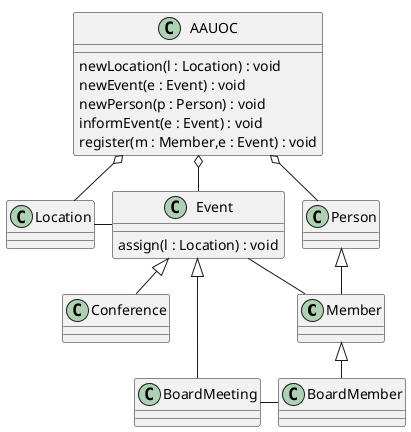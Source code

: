 @startuml

!pragma layout smetana

class Member

class BoardMember

class Event{
assign(l : Location) : void
}

class Conference

class BoardMeeting

class Location

class Person

class AAUOC{
newLocation(l : Location) : void
newEvent(e : Event) : void
newPerson(p : Person) : void
informEvent(e : Event) : void
register(m : Member,e : Event) : void
}

Event <|-- Conference
Event <|-- BoardMeeting

Person <|-- Member
Member <|-- BoardMember

Location - Event

AAUOC o-- Location
AAUOC o-- Event
AAUOC o-- Person

BoardMeeting - BoardMember

Event - Member

@enduml